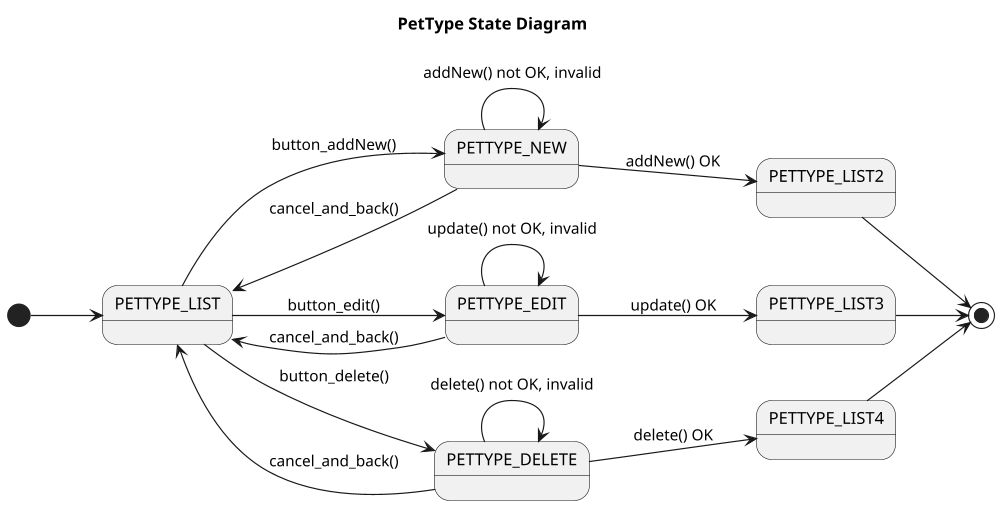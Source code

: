 @startuml

title PetType State Diagram
'https://plantuml.com/state-diagram

left to right direction
' top to bottom direction

scale 1000 width

[*] --> PETTYPE_LIST

PETTYPE_LIST --> PETTYPE_NEW : button_addNew()
PETTYPE_LIST --> PETTYPE_EDIT: button_edit()
PETTYPE_LIST --> PETTYPE_DELETE: button_delete()

PETTYPE_NEW --> PETTYPE_LIST: cancel_and_back()
PETTYPE_NEW --> PETTYPE_LIST2: addNew() OK

PETTYPE_EDIT --> PETTYPE_LIST: cancel_and_back()
PETTYPE_EDIT --> PETTYPE_LIST3: update() OK

PETTYPE_DELETE --> PETTYPE_LIST: cancel_and_back()
PETTYPE_DELETE --> PETTYPE_LIST4: delete() OK

PETTYPE_LIST2 --> [*]
PETTYPE_LIST3 --> [*]
PETTYPE_LIST4 --> [*]


state PETTYPE_NEW {
    PETTYPE_NEW --> PETTYPE_NEW : addNew() not OK, invalid
}
state PETTYPE_EDIT {
    PETTYPE_EDIT --> PETTYPE_EDIT: update() not OK, invalid
}
state PETTYPE_DELETE {
    PETTYPE_DELETE --> PETTYPE_DELETE: delete() not OK, invalid
}


@enduml